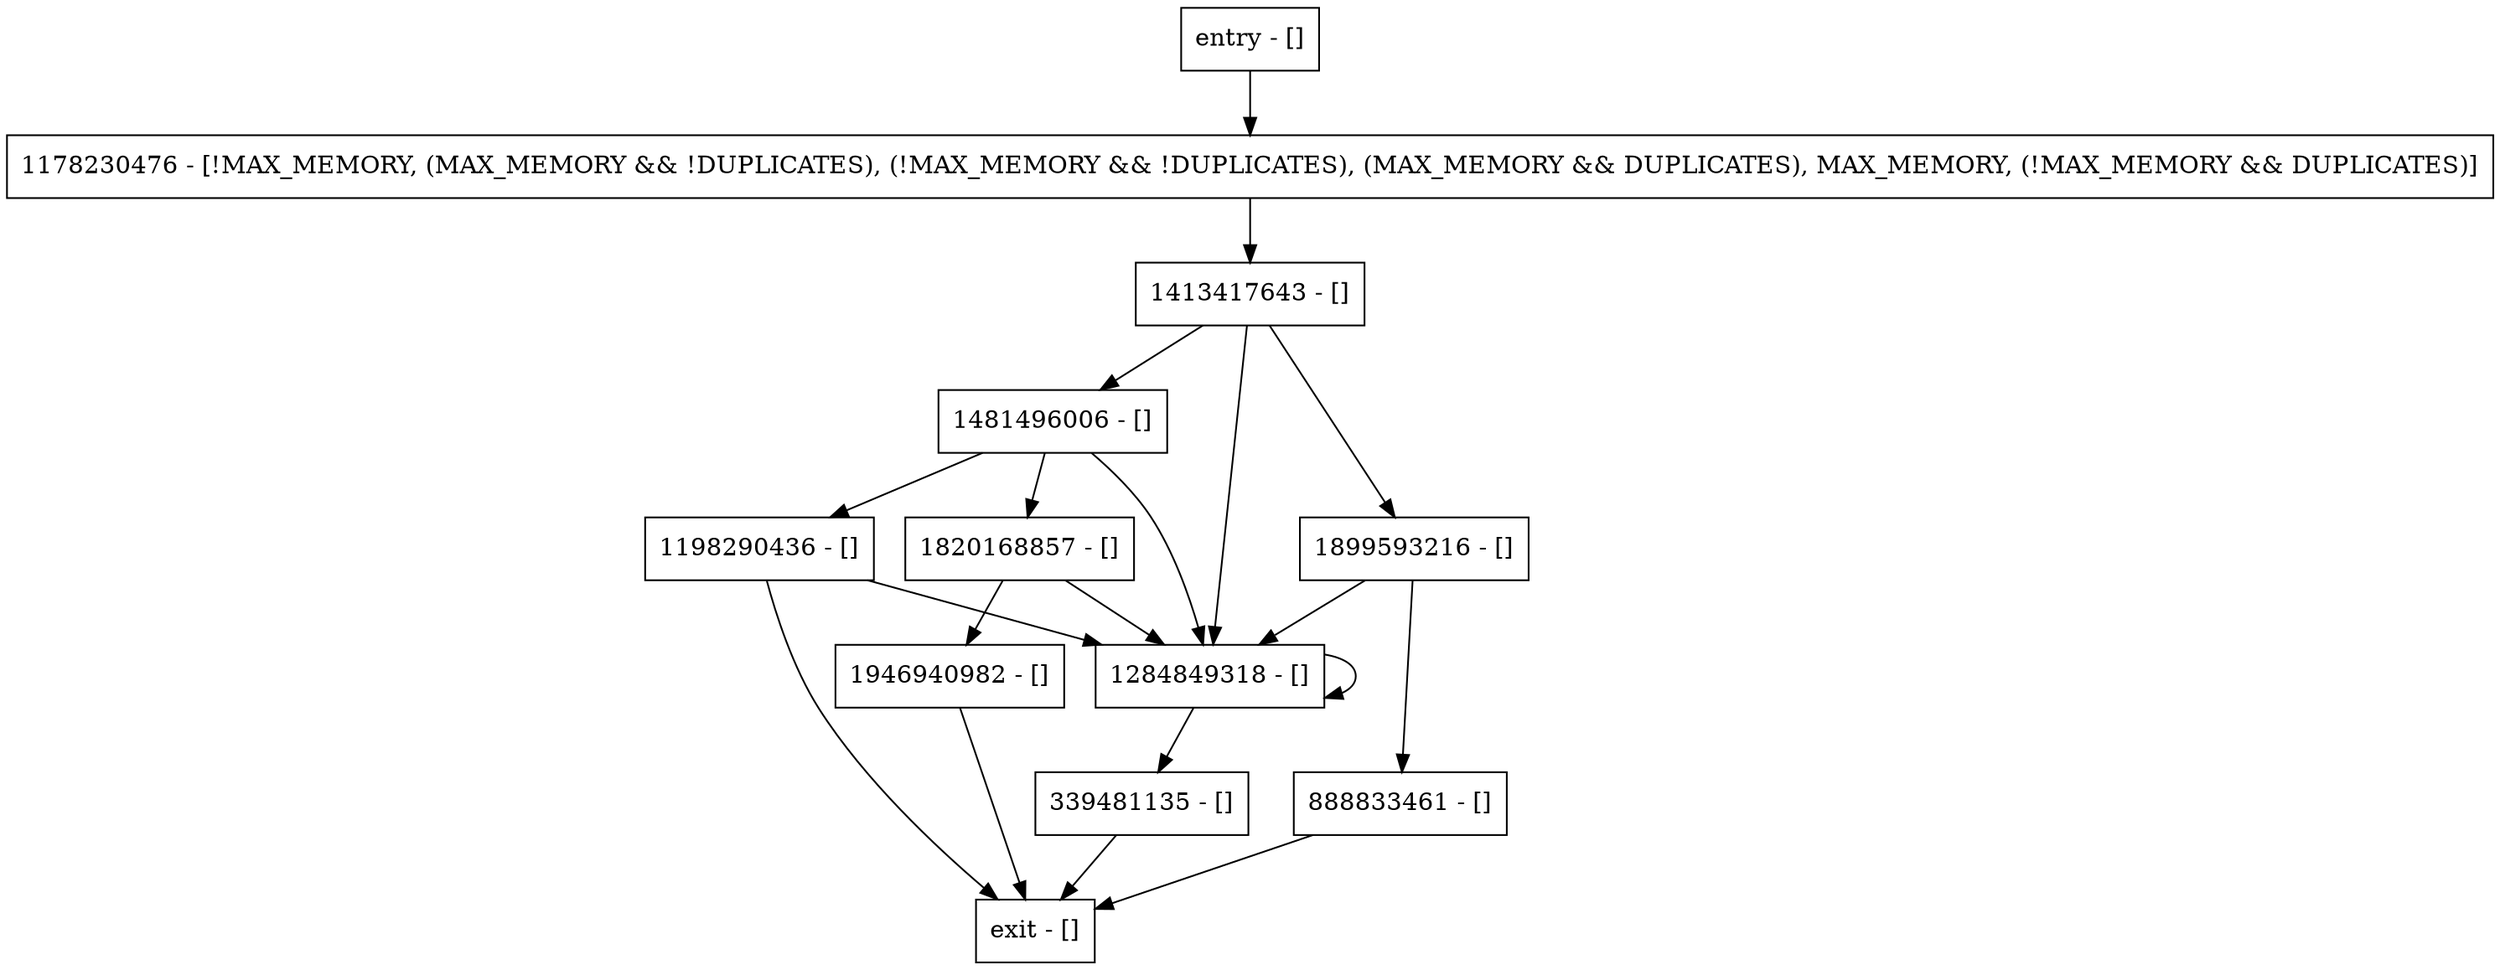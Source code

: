digraph putInternal {
node [shape=record];
1481496006 [label="1481496006 - []"];
888833461 [label="888833461 - []"];
1284849318 [label="1284849318 - []"];
entry [label="entry - []"];
exit [label="exit - []"];
1820168857 [label="1820168857 - []"];
1413417643 [label="1413417643 - []"];
339481135 [label="339481135 - []"];
1899593216 [label="1899593216 - []"];
1178230476 [label="1178230476 - [!MAX_MEMORY, (MAX_MEMORY && !DUPLICATES), (!MAX_MEMORY && !DUPLICATES), (MAX_MEMORY && DUPLICATES), MAX_MEMORY, (!MAX_MEMORY && DUPLICATES)]"];
1946940982 [label="1946940982 - []"];
1198290436 [label="1198290436 - []"];
entry;
exit;
1481496006 -> 1820168857;
1481496006 -> 1284849318;
1481496006 -> 1198290436;
888833461 -> exit;
1284849318 -> 1284849318;
1284849318 -> 339481135;
entry -> 1178230476;
1820168857 -> 1284849318;
1820168857 -> 1946940982;
1413417643 -> 1481496006;
1413417643 -> 1284849318;
1413417643 -> 1899593216;
339481135 -> exit;
1899593216 -> 888833461;
1899593216 -> 1284849318;
1178230476 -> 1413417643;
1946940982 -> exit;
1198290436 -> exit;
1198290436 -> 1284849318;
}

